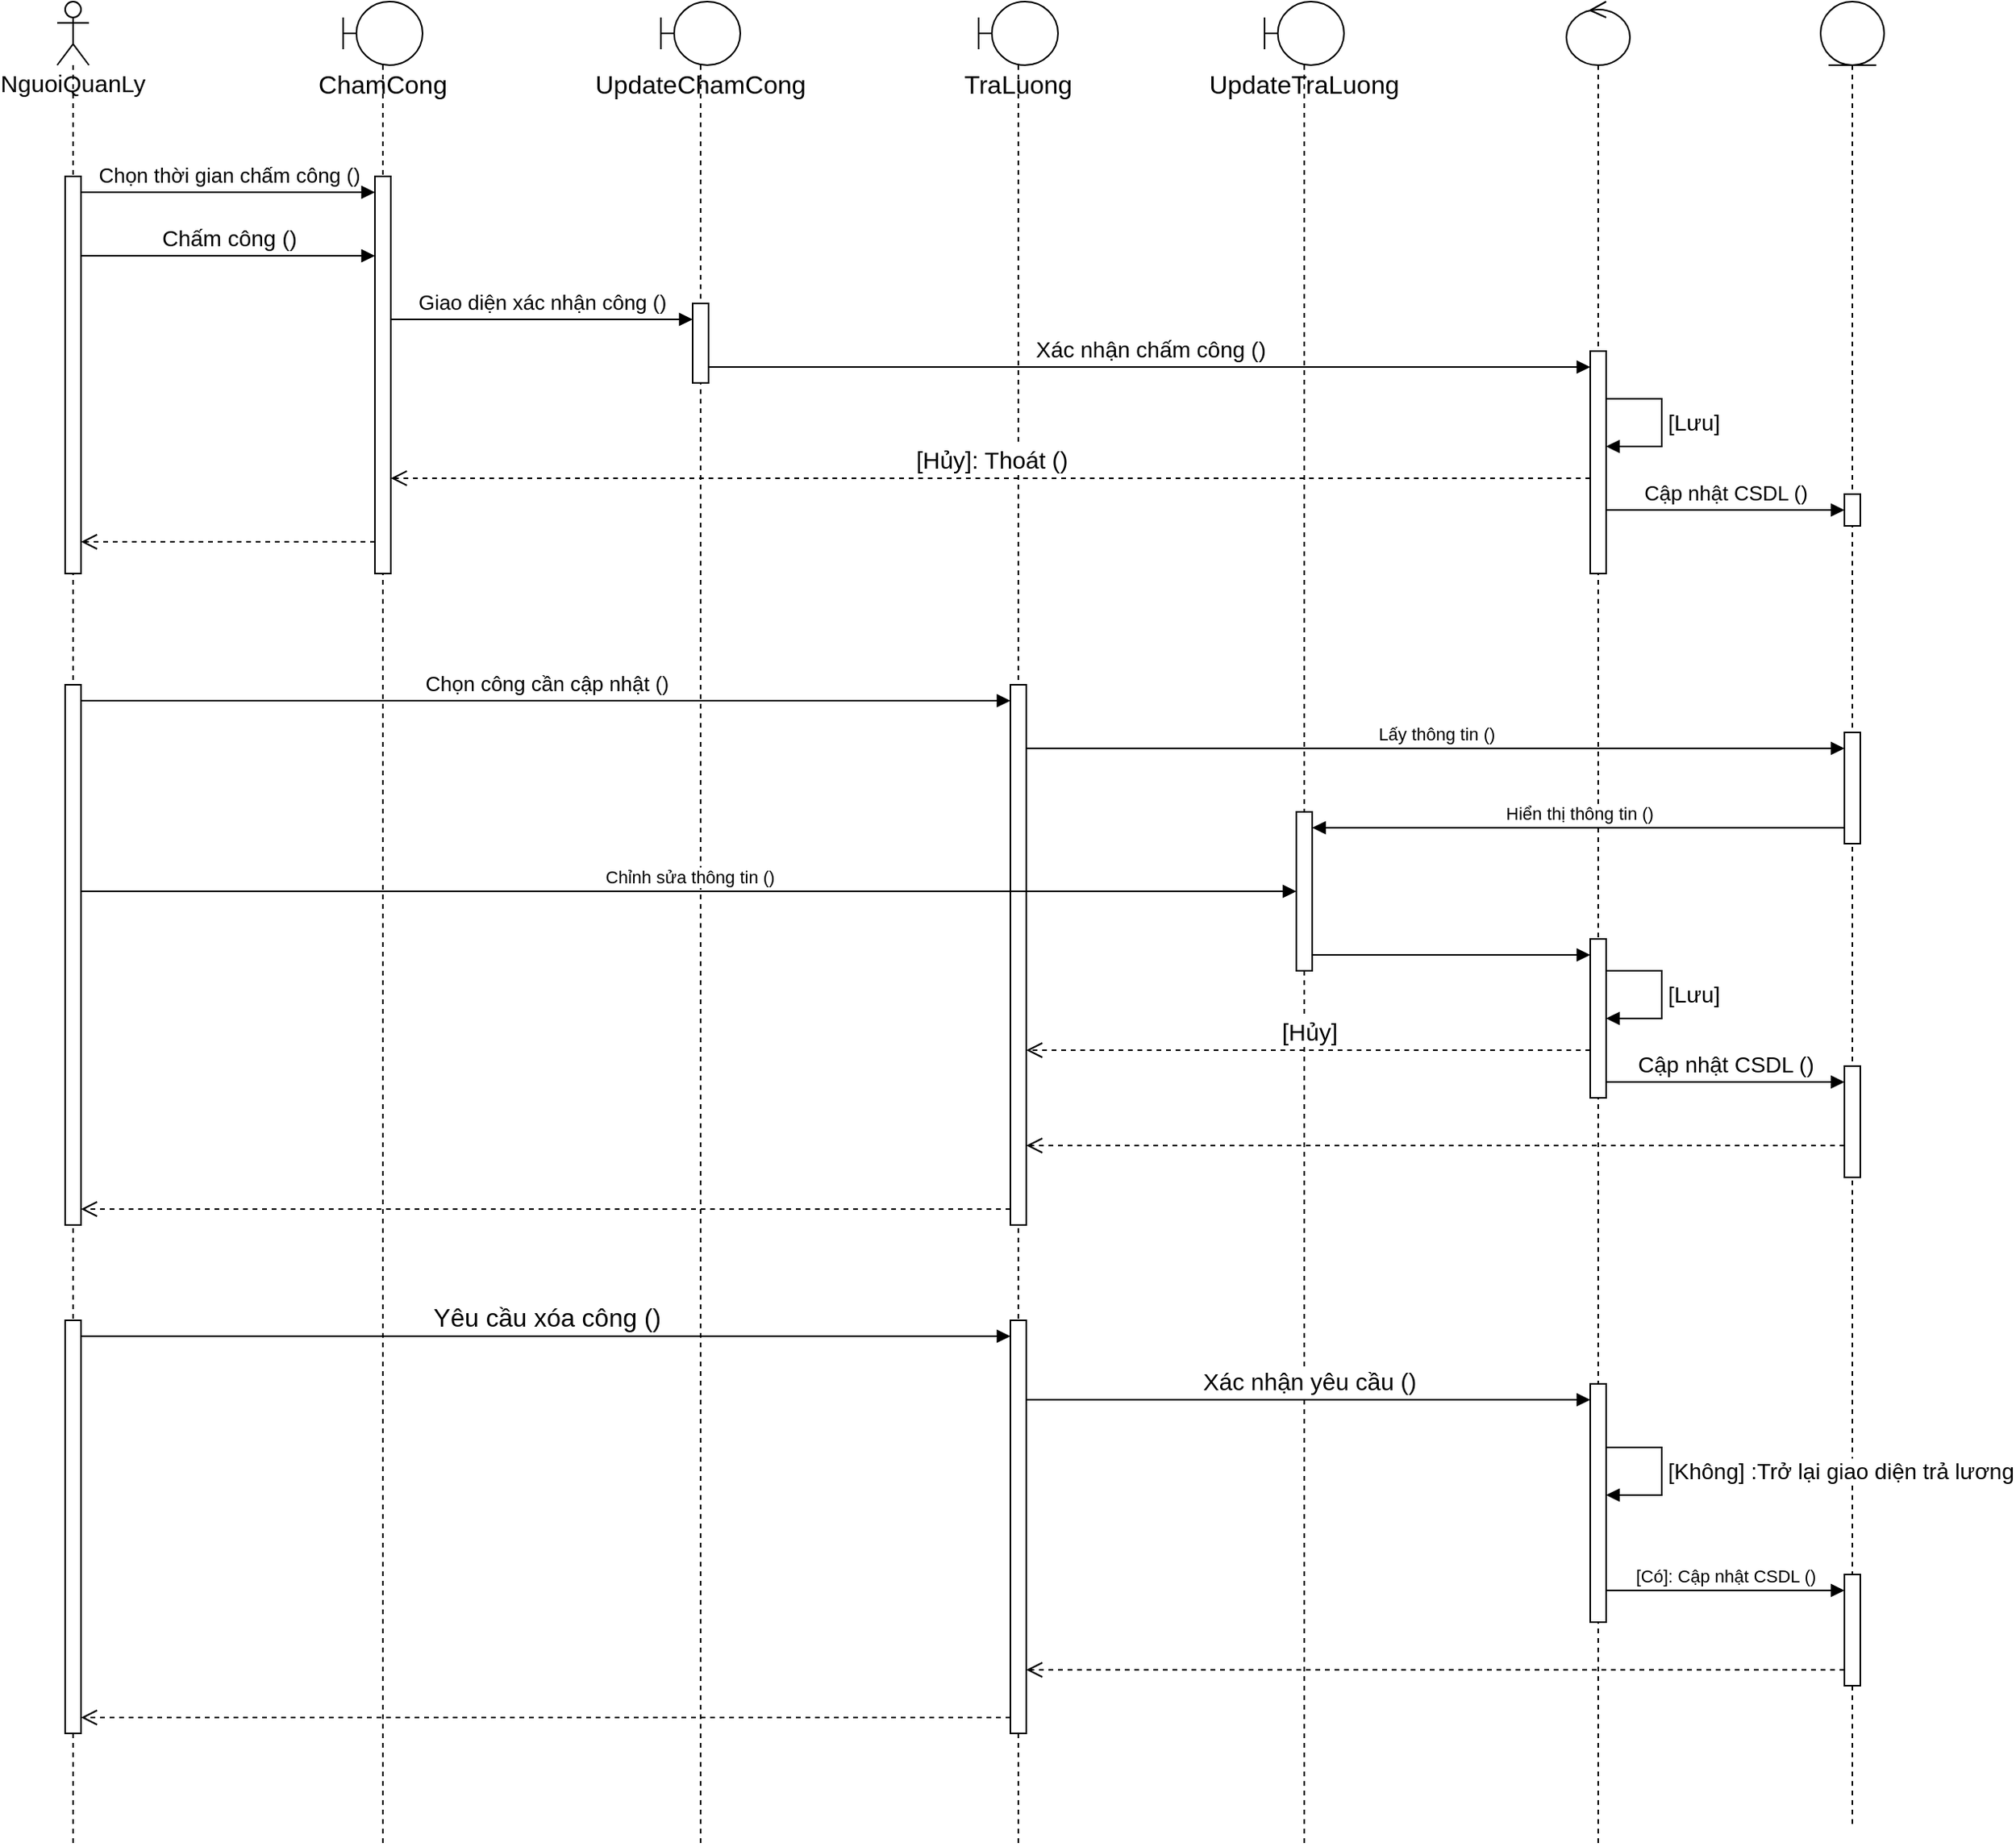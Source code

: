 <mxfile version="13.6.4" type="device"><diagram id="ESRVjjihqhlDv_5jhVc_" name="Page-1"><mxGraphModel dx="1221" dy="682" grid="1" gridSize="10" guides="1" tooltips="1" connect="1" arrows="1" fold="1" page="1" pageScale="1" pageWidth="827" pageHeight="1169" math="0" shadow="0"><root><mxCell id="0"/><mxCell id="1" parent="0"/><mxCell id="XtRfsIKX1w5-p4-7HNJs-1" value="&lt;font style=&quot;font-size: 15px&quot;&gt;NguoiQuanLy&lt;/font&gt;" style="shape=umlLifeline;participant=umlActor;perimeter=lifelinePerimeter;whiteSpace=wrap;html=1;container=1;collapsible=0;recursiveResize=0;verticalAlign=top;spacingTop=36;outlineConnect=0;" vertex="1" parent="1"><mxGeometry x="70" y="120" width="20" height="1160" as="geometry"/></mxCell><mxCell id="XtRfsIKX1w5-p4-7HNJs-7" value="" style="html=1;points=[];perimeter=orthogonalPerimeter;" vertex="1" parent="XtRfsIKX1w5-p4-7HNJs-1"><mxGeometry x="5" y="110" width="10" height="250" as="geometry"/></mxCell><mxCell id="XtRfsIKX1w5-p4-7HNJs-22" value="" style="html=1;points=[];perimeter=orthogonalPerimeter;" vertex="1" parent="XtRfsIKX1w5-p4-7HNJs-1"><mxGeometry x="5" y="430" width="10" height="340" as="geometry"/></mxCell><mxCell id="XtRfsIKX1w5-p4-7HNJs-46" value="" style="html=1;points=[];perimeter=orthogonalPerimeter;" vertex="1" parent="XtRfsIKX1w5-p4-7HNJs-1"><mxGeometry x="5" y="830" width="10" height="260" as="geometry"/></mxCell><mxCell id="XtRfsIKX1w5-p4-7HNJs-2" value="&lt;font style=&quot;font-size: 16px&quot;&gt;ChamCong&lt;/font&gt;" style="shape=umlLifeline;participant=umlBoundary;perimeter=lifelinePerimeter;whiteSpace=wrap;html=1;container=1;collapsible=0;recursiveResize=0;verticalAlign=top;spacingTop=36;outlineConnect=0;" vertex="1" parent="1"><mxGeometry x="250" y="120" width="50" height="1160" as="geometry"/></mxCell><mxCell id="XtRfsIKX1w5-p4-7HNJs-8" value="" style="html=1;points=[];perimeter=orthogonalPerimeter;" vertex="1" parent="XtRfsIKX1w5-p4-7HNJs-2"><mxGeometry x="20" y="110" width="10" height="250" as="geometry"/></mxCell><mxCell id="XtRfsIKX1w5-p4-7HNJs-3" value="&lt;font style=&quot;font-size: 16px&quot;&gt;TraLuong&lt;/font&gt;" style="shape=umlLifeline;participant=umlBoundary;perimeter=lifelinePerimeter;whiteSpace=wrap;html=1;container=1;collapsible=0;recursiveResize=0;verticalAlign=top;spacingTop=36;outlineConnect=0;" vertex="1" parent="1"><mxGeometry x="650" y="120" width="50" height="1160" as="geometry"/></mxCell><mxCell id="XtRfsIKX1w5-p4-7HNJs-48" value="" style="html=1;points=[];perimeter=orthogonalPerimeter;" vertex="1" parent="XtRfsIKX1w5-p4-7HNJs-3"><mxGeometry x="20" y="830" width="10" height="260" as="geometry"/></mxCell><mxCell id="XtRfsIKX1w5-p4-7HNJs-4" value="&lt;font style=&quot;font-size: 16px&quot;&gt;UpdateChamCong&lt;/font&gt;" style="shape=umlLifeline;participant=umlBoundary;perimeter=lifelinePerimeter;whiteSpace=wrap;html=1;container=1;collapsible=0;recursiveResize=0;verticalAlign=top;spacingTop=36;outlineConnect=0;" vertex="1" parent="1"><mxGeometry x="450" y="120" width="50" height="1160" as="geometry"/></mxCell><mxCell id="XtRfsIKX1w5-p4-7HNJs-12" value="" style="html=1;points=[];perimeter=orthogonalPerimeter;" vertex="1" parent="XtRfsIKX1w5-p4-7HNJs-4"><mxGeometry x="20" y="190" width="10" height="50" as="geometry"/></mxCell><mxCell id="XtRfsIKX1w5-p4-7HNJs-5" value="&lt;font style=&quot;font-size: 16px&quot;&gt;UpdateTraLuong&lt;/font&gt;" style="shape=umlLifeline;participant=umlBoundary;perimeter=lifelinePerimeter;whiteSpace=wrap;html=1;container=1;collapsible=0;recursiveResize=0;verticalAlign=top;spacingTop=36;outlineConnect=0;" vertex="1" parent="1"><mxGeometry x="830" y="120" width="50" height="1160" as="geometry"/></mxCell><mxCell id="XtRfsIKX1w5-p4-7HNJs-34" value="" style="html=1;points=[];perimeter=orthogonalPerimeter;" vertex="1" parent="XtRfsIKX1w5-p4-7HNJs-5"><mxGeometry x="20" y="510" width="10" height="100" as="geometry"/></mxCell><mxCell id="XtRfsIKX1w5-p4-7HNJs-6" value="" style="shape=umlLifeline;participant=umlEntity;perimeter=lifelinePerimeter;whiteSpace=wrap;html=1;container=1;collapsible=0;recursiveResize=0;verticalAlign=top;spacingTop=36;outlineConnect=0;" vertex="1" parent="1"><mxGeometry x="1180" y="120" width="40" height="1150" as="geometry"/></mxCell><mxCell id="XtRfsIKX1w5-p4-7HNJs-19" value="" style="html=1;points=[];perimeter=orthogonalPerimeter;" vertex="1" parent="XtRfsIKX1w5-p4-7HNJs-6"><mxGeometry x="15" y="310" width="10" height="20" as="geometry"/></mxCell><mxCell id="XtRfsIKX1w5-p4-7HNJs-28" value="" style="html=1;points=[];perimeter=orthogonalPerimeter;" vertex="1" parent="XtRfsIKX1w5-p4-7HNJs-6"><mxGeometry x="15" y="460" width="10" height="70" as="geometry"/></mxCell><mxCell id="XtRfsIKX1w5-p4-7HNJs-39" value="" style="html=1;points=[];perimeter=orthogonalPerimeter;" vertex="1" parent="XtRfsIKX1w5-p4-7HNJs-6"><mxGeometry x="15" y="670" width="10" height="70" as="geometry"/></mxCell><mxCell id="XtRfsIKX1w5-p4-7HNJs-53" value="" style="html=1;points=[];perimeter=orthogonalPerimeter;" vertex="1" parent="XtRfsIKX1w5-p4-7HNJs-6"><mxGeometry x="15" y="990" width="10" height="70" as="geometry"/></mxCell><mxCell id="XtRfsIKX1w5-p4-7HNJs-9" value="&lt;font style=&quot;font-size: 13px&quot;&gt;Chọn thời gian chấm công ()&lt;/font&gt;" style="html=1;verticalAlign=bottom;startArrow=none;endArrow=block;startSize=8;startFill=0;" edge="1" target="XtRfsIKX1w5-p4-7HNJs-8" parent="1" source="XtRfsIKX1w5-p4-7HNJs-7"><mxGeometry relative="1" as="geometry"><mxPoint x="210" y="240" as="sourcePoint"/><Array as="points"><mxPoint x="200" y="240"/></Array></mxGeometry></mxCell><mxCell id="XtRfsIKX1w5-p4-7HNJs-10" value="&lt;font style=&quot;font-size: 14px&quot;&gt;Chấm công ()&lt;/font&gt;" style="html=1;verticalAlign=bottom;endArrow=block;" edge="1" parent="1" source="XtRfsIKX1w5-p4-7HNJs-7" target="XtRfsIKX1w5-p4-7HNJs-8"><mxGeometry width="80" relative="1" as="geometry"><mxPoint x="140" y="280" as="sourcePoint"/><mxPoint x="220" y="280" as="targetPoint"/><Array as="points"><mxPoint x="180" y="280"/></Array></mxGeometry></mxCell><mxCell id="XtRfsIKX1w5-p4-7HNJs-11" value="&lt;font style=&quot;font-size: 13px&quot;&gt;Giao diện xác nhận công ()&lt;/font&gt;" style="html=1;verticalAlign=bottom;endArrow=block;" edge="1" parent="1" source="XtRfsIKX1w5-p4-7HNJs-8" target="XtRfsIKX1w5-p4-7HNJs-12"><mxGeometry width="80" relative="1" as="geometry"><mxPoint x="420" y="310" as="sourcePoint"/><mxPoint x="500" y="310" as="targetPoint"/><Array as="points"><mxPoint x="440" y="320"/></Array></mxGeometry></mxCell><mxCell id="XtRfsIKX1w5-p4-7HNJs-13" value="" style="shape=umlLifeline;participant=umlControl;perimeter=lifelinePerimeter;whiteSpace=wrap;html=1;container=1;collapsible=0;recursiveResize=0;verticalAlign=top;spacingTop=36;outlineConnect=0;" vertex="1" parent="1"><mxGeometry x="1020" y="120" width="40" height="1160" as="geometry"/></mxCell><mxCell id="XtRfsIKX1w5-p4-7HNJs-14" value="" style="html=1;points=[];perimeter=orthogonalPerimeter;" vertex="1" parent="XtRfsIKX1w5-p4-7HNJs-13"><mxGeometry x="15" y="220" width="10" height="140" as="geometry"/></mxCell><mxCell id="XtRfsIKX1w5-p4-7HNJs-17" value="&lt;font style=&quot;font-size: 14px&quot;&gt;[Lưu]&lt;/font&gt;" style="edgeStyle=orthogonalEdgeStyle;html=1;align=left;spacingLeft=2;endArrow=block;rounded=0;" edge="1" target="XtRfsIKX1w5-p4-7HNJs-14" parent="XtRfsIKX1w5-p4-7HNJs-13" source="XtRfsIKX1w5-p4-7HNJs-14"><mxGeometry relative="1" as="geometry"><mxPoint x="40" y="250" as="sourcePoint"/><Array as="points"><mxPoint x="60" y="250"/><mxPoint x="60" y="280"/></Array><mxPoint x="45" y="270" as="targetPoint"/></mxGeometry></mxCell><mxCell id="XtRfsIKX1w5-p4-7HNJs-37" value="" style="html=1;points=[];perimeter=orthogonalPerimeter;" vertex="1" parent="XtRfsIKX1w5-p4-7HNJs-13"><mxGeometry x="15" y="590" width="10" height="100" as="geometry"/></mxCell><mxCell id="XtRfsIKX1w5-p4-7HNJs-41" value="&lt;font style=&quot;font-size: 14px&quot;&gt;[Lưu]&lt;/font&gt;" style="edgeStyle=orthogonalEdgeStyle;html=1;align=left;spacingLeft=2;endArrow=block;rounded=0;" edge="1" parent="XtRfsIKX1w5-p4-7HNJs-13" source="XtRfsIKX1w5-p4-7HNJs-37" target="XtRfsIKX1w5-p4-7HNJs-37"><mxGeometry relative="1" as="geometry"><mxPoint x="35" y="260" as="sourcePoint"/><Array as="points"><mxPoint x="60" y="610"/><mxPoint x="60" y="640"/></Array><mxPoint x="35" y="290" as="targetPoint"/></mxGeometry></mxCell><mxCell id="XtRfsIKX1w5-p4-7HNJs-49" value="" style="html=1;points=[];perimeter=orthogonalPerimeter;" vertex="1" parent="XtRfsIKX1w5-p4-7HNJs-13"><mxGeometry x="15" y="870" width="10" height="150" as="geometry"/></mxCell><mxCell id="XtRfsIKX1w5-p4-7HNJs-51" value="&lt;span style=&quot;font-size: 14px&quot;&gt;[Không] :Trở lại giao diện trả lương&lt;/span&gt;" style="edgeStyle=orthogonalEdgeStyle;html=1;align=left;spacingLeft=2;endArrow=block;rounded=0;" edge="1" parent="XtRfsIKX1w5-p4-7HNJs-13" source="XtRfsIKX1w5-p4-7HNJs-49" target="XtRfsIKX1w5-p4-7HNJs-49"><mxGeometry relative="1" as="geometry"><mxPoint x="60" y="910" as="sourcePoint"/><Array as="points"><mxPoint x="60" y="910"/><mxPoint x="60" y="940"/></Array><mxPoint x="60" y="940" as="targetPoint"/></mxGeometry></mxCell><mxCell id="XtRfsIKX1w5-p4-7HNJs-15" value="&lt;font style=&quot;font-size: 14px&quot;&gt;Xác nhận chấm công ()&lt;/font&gt;" style="html=1;verticalAlign=bottom;startArrow=none;endArrow=block;startSize=8;startFill=0;" edge="1" target="XtRfsIKX1w5-p4-7HNJs-14" parent="1" source="XtRfsIKX1w5-p4-7HNJs-12"><mxGeometry relative="1" as="geometry"><mxPoint x="975" y="340" as="sourcePoint"/><Array as="points"><mxPoint x="760" y="350"/></Array></mxGeometry></mxCell><mxCell id="XtRfsIKX1w5-p4-7HNJs-18" value="&lt;font style=&quot;font-size: 13px&quot;&gt;Cập nhật CSDL ()&lt;/font&gt;" style="html=1;verticalAlign=bottom;endArrow=block;" edge="1" parent="1" source="XtRfsIKX1w5-p4-7HNJs-14" target="XtRfsIKX1w5-p4-7HNJs-19"><mxGeometry width="80" relative="1" as="geometry"><mxPoint x="1060" y="420" as="sourcePoint"/><mxPoint x="1160" y="420" as="targetPoint"/><Array as="points"><mxPoint x="1120" y="440"/></Array></mxGeometry></mxCell><mxCell id="XtRfsIKX1w5-p4-7HNJs-20" value="&lt;font style=&quot;font-size: 15px&quot;&gt;[Hủy]: Thoát ()&lt;/font&gt;" style="html=1;verticalAlign=bottom;endArrow=open;dashed=1;endSize=8;" edge="1" parent="1" source="XtRfsIKX1w5-p4-7HNJs-14" target="XtRfsIKX1w5-p4-7HNJs-8"><mxGeometry relative="1" as="geometry"><mxPoint x="780" y="420" as="sourcePoint"/><mxPoint x="700" y="420" as="targetPoint"/><Array as="points"><mxPoint x="660" y="420"/></Array></mxGeometry></mxCell><mxCell id="XtRfsIKX1w5-p4-7HNJs-21" value="" style="html=1;verticalAlign=bottom;endArrow=open;dashed=1;endSize=8;" edge="1" parent="1" source="XtRfsIKX1w5-p4-7HNJs-8" target="XtRfsIKX1w5-p4-7HNJs-7"><mxGeometry relative="1" as="geometry"><mxPoint x="230" y="459.17" as="sourcePoint"/><mxPoint x="150" y="459.17" as="targetPoint"/><Array as="points"><mxPoint x="170" y="460"/></Array></mxGeometry></mxCell><mxCell id="XtRfsIKX1w5-p4-7HNJs-26" value="&lt;font style=&quot;font-size: 13px&quot;&gt;Chọn công cần cập nhật ()&lt;/font&gt;" style="html=1;verticalAlign=bottom;startArrow=none;endArrow=block;startSize=8;startFill=0;" edge="1" target="XtRfsIKX1w5-p4-7HNJs-25" parent="1" source="XtRfsIKX1w5-p4-7HNJs-22"><mxGeometry relative="1" as="geometry"><mxPoint x="210" y="550" as="sourcePoint"/><Array as="points"><mxPoint x="190" y="560"/></Array></mxGeometry></mxCell><mxCell id="XtRfsIKX1w5-p4-7HNJs-25" value="" style="html=1;points=[];perimeter=orthogonalPerimeter;" vertex="1" parent="1"><mxGeometry x="670" y="550" width="10" height="340" as="geometry"/></mxCell><mxCell id="XtRfsIKX1w5-p4-7HNJs-32" value="Lấy thông tin ()" style="html=1;verticalAlign=bottom;endArrow=block;" edge="1" parent="1" source="XtRfsIKX1w5-p4-7HNJs-25" target="XtRfsIKX1w5-p4-7HNJs-28"><mxGeometry width="80" relative="1" as="geometry"><mxPoint x="670" y="370" as="sourcePoint"/><mxPoint x="750" y="370" as="targetPoint"/><Array as="points"><mxPoint x="950" y="590"/></Array></mxGeometry></mxCell><mxCell id="XtRfsIKX1w5-p4-7HNJs-33" value="Hiển thị thông tin ()" style="html=1;verticalAlign=bottom;endArrow=block;" edge="1" parent="1" source="XtRfsIKX1w5-p4-7HNJs-28" target="XtRfsIKX1w5-p4-7HNJs-34"><mxGeometry width="80" relative="1" as="geometry"><mxPoint x="670" y="490" as="sourcePoint"/><mxPoint x="910" y="640" as="targetPoint"/><Array as="points"><mxPoint x="1030" y="640"/></Array></mxGeometry></mxCell><mxCell id="XtRfsIKX1w5-p4-7HNJs-35" value="Chỉnh sửa thông tin ()" style="html=1;verticalAlign=bottom;endArrow=block;" edge="1" parent="1" source="XtRfsIKX1w5-p4-7HNJs-22" target="XtRfsIKX1w5-p4-7HNJs-34"><mxGeometry width="80" relative="1" as="geometry"><mxPoint x="550" y="490" as="sourcePoint"/><mxPoint x="630" y="490" as="targetPoint"/><Array as="points"><mxPoint x="470" y="680"/></Array></mxGeometry></mxCell><mxCell id="XtRfsIKX1w5-p4-7HNJs-36" value="" style="html=1;verticalAlign=bottom;endArrow=block;" edge="1" parent="1" source="XtRfsIKX1w5-p4-7HNJs-34" target="XtRfsIKX1w5-p4-7HNJs-37"><mxGeometry width="80" relative="1" as="geometry"><mxPoint x="890" y="740" as="sourcePoint"/><mxPoint x="1030" y="720" as="targetPoint"/><Array as="points"><mxPoint x="930" y="720"/></Array></mxGeometry></mxCell><mxCell id="XtRfsIKX1w5-p4-7HNJs-40" value="&lt;font style=&quot;font-size: 14px&quot;&gt;Cập nhật CSDL ()&lt;/font&gt;" style="html=1;verticalAlign=bottom;startArrow=none;endArrow=block;startSize=8;startFill=0;" edge="1" target="XtRfsIKX1w5-p4-7HNJs-39" parent="1" source="XtRfsIKX1w5-p4-7HNJs-37"><mxGeometry relative="1" as="geometry"><mxPoint x="1135" y="750" as="sourcePoint"/><Array as="points"><mxPoint x="1110" y="800"/><mxPoint x="1170" y="800"/></Array></mxGeometry></mxCell><mxCell id="XtRfsIKX1w5-p4-7HNJs-43" value="&lt;font style=&quot;font-size: 15px&quot;&gt;[Hủy]&lt;/font&gt;" style="html=1;verticalAlign=bottom;endArrow=open;dashed=1;endSize=8;" edge="1" parent="1" source="XtRfsIKX1w5-p4-7HNJs-37" target="XtRfsIKX1w5-p4-7HNJs-25"><mxGeometry relative="1" as="geometry"><mxPoint x="660" y="600" as="sourcePoint"/><mxPoint x="580" y="600" as="targetPoint"/><Array as="points"><mxPoint x="860" y="780"/></Array></mxGeometry></mxCell><mxCell id="XtRfsIKX1w5-p4-7HNJs-44" value="" style="html=1;verticalAlign=bottom;endArrow=open;dashed=1;endSize=8;" edge="1" parent="1" source="XtRfsIKX1w5-p4-7HNJs-39" target="XtRfsIKX1w5-p4-7HNJs-25"><mxGeometry x="0.068" y="-25" relative="1" as="geometry"><mxPoint x="660" y="720" as="sourcePoint"/><mxPoint x="580" y="720" as="targetPoint"/><Array as="points"><mxPoint x="920" y="840"/></Array><mxPoint x="20" y="10" as="offset"/></mxGeometry></mxCell><mxCell id="XtRfsIKX1w5-p4-7HNJs-45" value="" style="html=1;verticalAlign=bottom;endArrow=open;dashed=1;endSize=8;" edge="1" parent="1" source="XtRfsIKX1w5-p4-7HNJs-25" target="XtRfsIKX1w5-p4-7HNJs-22"><mxGeometry relative="1" as="geometry"><mxPoint x="660" y="830" as="sourcePoint"/><mxPoint x="580" y="830" as="targetPoint"/><Array as="points"><mxPoint x="380" y="880"/></Array></mxGeometry></mxCell><mxCell id="XtRfsIKX1w5-p4-7HNJs-47" value="&lt;font style=&quot;font-size: 16px&quot;&gt;Yêu cầu xóa công ()&lt;/font&gt;" style="html=1;verticalAlign=bottom;endArrow=block;" edge="1" parent="1" source="XtRfsIKX1w5-p4-7HNJs-46" target="XtRfsIKX1w5-p4-7HNJs-48"><mxGeometry width="80" relative="1" as="geometry"><mxPoint x="580" y="1070" as="sourcePoint"/><mxPoint x="660" y="1070" as="targetPoint"/><Array as="points"><mxPoint x="370" y="960"/></Array></mxGeometry></mxCell><mxCell id="XtRfsIKX1w5-p4-7HNJs-50" value="&lt;font style=&quot;font-size: 15px&quot;&gt;Xác nhận yêu cầu ()&lt;/font&gt;" style="html=1;verticalAlign=bottom;startArrow=none;endArrow=block;startSize=8;startFill=0;" edge="1" target="XtRfsIKX1w5-p4-7HNJs-49" parent="1" source="XtRfsIKX1w5-p4-7HNJs-48"><mxGeometry relative="1" as="geometry"><mxPoint x="975" y="990" as="sourcePoint"/><Array as="points"><mxPoint x="1000" y="1000"/></Array></mxGeometry></mxCell><mxCell id="XtRfsIKX1w5-p4-7HNJs-52" value="[Có]: Cập nhật CSDL ()" style="html=1;verticalAlign=bottom;endArrow=block;" edge="1" parent="1" source="XtRfsIKX1w5-p4-7HNJs-49" target="XtRfsIKX1w5-p4-7HNJs-53"><mxGeometry width="80" relative="1" as="geometry"><mxPoint x="640" y="940" as="sourcePoint"/><mxPoint x="720" y="940" as="targetPoint"/><Array as="points"><mxPoint x="1120" y="1120"/></Array></mxGeometry></mxCell><mxCell id="XtRfsIKX1w5-p4-7HNJs-54" value="" style="html=1;verticalAlign=bottom;endArrow=open;dashed=1;endSize=8;" edge="1" parent="1" source="XtRfsIKX1w5-p4-7HNJs-53" target="XtRfsIKX1w5-p4-7HNJs-48"><mxGeometry relative="1" as="geometry"><mxPoint x="720" y="1060" as="sourcePoint"/><mxPoint x="640" y="1060" as="targetPoint"/><Array as="points"><mxPoint x="930" y="1170"/></Array></mxGeometry></mxCell><mxCell id="XtRfsIKX1w5-p4-7HNJs-55" value="" style="html=1;verticalAlign=bottom;endArrow=open;dashed=1;endSize=8;" edge="1" parent="1" source="XtRfsIKX1w5-p4-7HNJs-48" target="XtRfsIKX1w5-p4-7HNJs-46"><mxGeometry relative="1" as="geometry"><mxPoint x="450" y="1200" as="sourcePoint"/><mxPoint x="370" y="1200" as="targetPoint"/><Array as="points"><mxPoint x="360" y="1200"/></Array></mxGeometry></mxCell></root></mxGraphModel></diagram></mxfile>